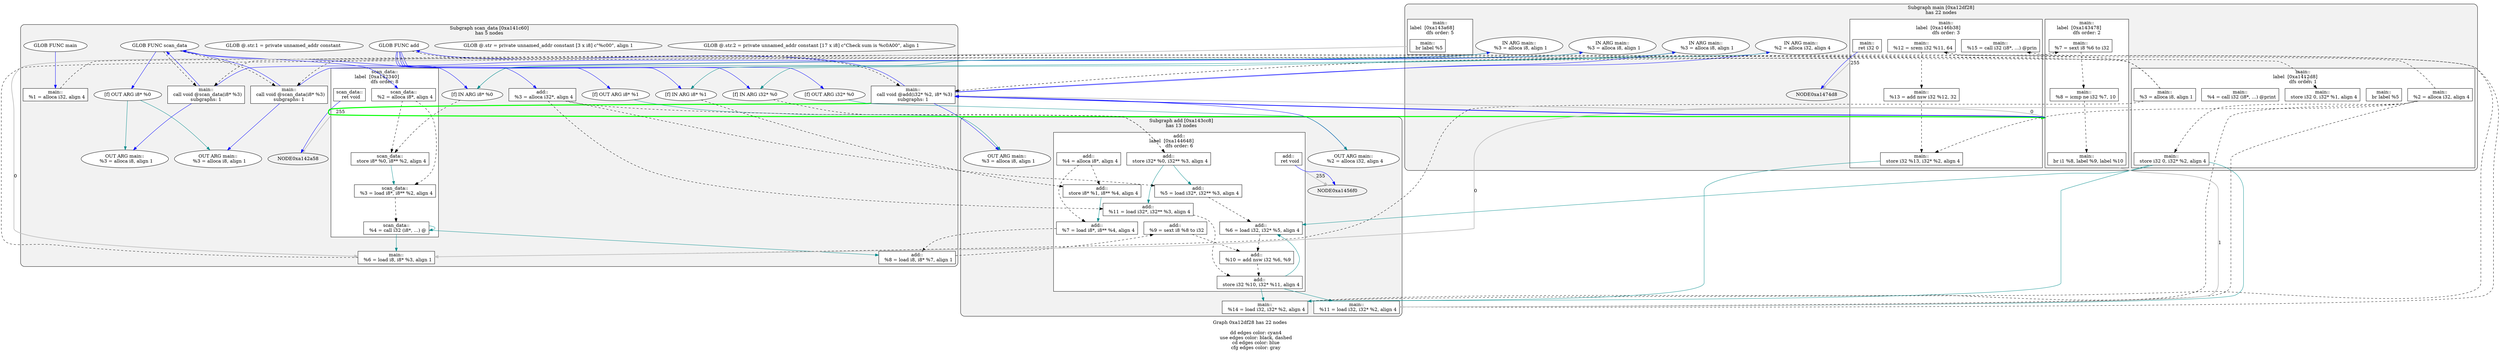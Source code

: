 digraph "DependenceGraph" {
	compound=true label="Graph 0xa12df28 has 22 nodes\n
	dd edges color: cyan4
	use edges color: black, dashed
	cd edges color: blue
	cfg edges color: gray"

	/* subgraph 0xa141c60 nodes */
	subgraph cluster_0xa141c60 {
		style="filled, rounded" fillcolor=gray95
		label="Subgraph scan_data [0xa141c60]\nhas 5 nodes
"
		NODE0xa1420a0 [label="[f] IN ARG i8* %0" style=filled fillcolor=white]
		/* -- node 0xa135290
		 * ------------------------------------------- */
		/* DD edges */
		/* USE edges */
		NODE0xa1420a0 -> NODE0xa142580 [color="black" rank=max style="dashed"]
		/* CD edges */
		/* ID edges */
		NODE0xa1421a0 [label="[f] OUT ARG i8* %0" style=filled fillcolor=white]
		/* -- node 0xa135290
		 * ------------------------------------------- */
		/* DD edges */
		NODE0xa1421a0 -> NODE0xa1430e0 [color="cyan4" rank=max]
		NODE0xa1421a0 -> NODE0xa1467a0 [color="cyan4" rank=max]
		/* USE edges */
		/* CD edges */
		/* ID edges */
		/* Basic Block scan_data::
label  [0xa142340] */
		subgraph cluster_bb_0xa142340 {
			style=filled fillcolor=white
			label="scan_data::
label  [0xa142340]		\ndfs order: 8"
			NODE0xa142450 [shape=rect label="0xa132944"]
			NODE0xa142580 [shape=rect label="0xa12ecd0"]
			NODE0xa1426b0 [shape=rect label="0xa132b04"]
			NODE0xa1427e0 [shape=rect label="0xa132b54"]
			NODE0xa142928 [shape=rect label="0xa135330"]
		} /* cluster_bb_0xa142340 */

	NODE0xa142928 -> NODE0xa142a58 [penwidth=2 label="255"  ltail=cluster_bb_0xa142340  lhead=cluster_bb_0xa142b58  color="gray"]
		NODE0xa142580 [label="scan_data::
  store i8* %0, i8** %2, align 4" style=filled fillcolor=white]
		/* -- node 0xa12ecd0
		 * ------------------------------------------- */
		/* DD edges */
		NODE0xa142580 -> NODE0xa1426b0 [color="cyan4" rank=max]
		/* USE edges */
		/* CD edges */
		/* ID edges */
		NODE0xa142450 [label="scan_data::
  %2 = alloca i8*, align 4" style=filled fillcolor=white]
		/* -- node 0xa132944
		 * ------------------------------------------- */
		/* DD edges */
		/* USE edges */
		NODE0xa142450 -> NODE0xa142580 [color="black" rank=max style="dashed"]
		NODE0xa142450 -> NODE0xa1426b0 [color="black" rank=max style="dashed"]
		/* CD edges */
		/* ID edges */
		NODE0xa1426b0 [label="scan_data::
  %3 = load i8*, i8** %2, align 4" style=filled fillcolor=white]
		/* -- node 0xa132b04
		 * ------------------------------------------- */
		/* DD edges */
		/* USE edges */
		NODE0xa1426b0 -> NODE0xa1427e0 [color="black" rank=max style="dashed"]
		/* CD edges */
		/* ID edges */
		NODE0xa1427e0 [label="scan_data::
  %4 = call i32 (i8*, ...) @" style=filled fillcolor=white]
		/* -- node 0xa132b54
		 * ------------------------------------------- */
		/* DD edges */
		NODE0xa1427e0 -> NODE0xa1427e0 [color="cyan4" rank=max]
		NODE0xa1427e0 -> NODE0xa143588 [color="cyan4" rank=max]
		NODE0xa1427e0 -> NODE0xa144fa8 [color="cyan4" rank=max]
		/* USE edges */
		/* CD edges */
		/* ID edges */
		NODE0xa142928 [label="scan_data::
  ret void" style=filled fillcolor=white]
		/* -- node 0xa135330
		 * ------------------------------------------- */
		/* DD edges */
		/* USE edges */
		/* CD edges */
		NODE0xa142928 -> NODE0xa142a58 [color="blue"]
		/* ID edges */
		NODE0xa141098 [label="GLOB @.str.2 = private unnamed_addr constant [17 x i8] c\"Check sum is %c\0A\00\", align 1" style=filled fillcolor=white]
		/* -- node 0xa12eb6c
		 * ------------------------------------------- */
		/* DD edges */
		/* USE edges */
		/* CD edges */
		/* ID edges */
		NODE0xa1400f0 [label="GLOB @.str = private unnamed_addr constant [3 x i8] c\"%c\00\", align 1" style=filled fillcolor=white]
		/* -- node 0xa12ec14
		 * ------------------------------------------- */
		/* DD edges */
		/* USE edges */
		/* CD edges */
		/* ID edges */
		NODE0xa141d38 [label="GLOB FUNC scan_data" style=filled fillcolor=white]
		/* -- node 0xa12ec6c
		 * ------------------------------------------- */
		/* DD edges */
		/* USE edges */
		NODE0xa141d38 -> NODE0xa141b10 [color="black" rank=max style="dashed"]
		NODE0xa141d38 -> NODE0xa1462c0 [color="black" rank=max style="dashed"]
		/* CD edges */
		NODE0xa141d38 -> NODE0xa1420a0 [color="blue"]
		NODE0xa141d38 -> NODE0xa1421a0 [color="blue"]
		NODE0xa141d38 -> NODE0xa142450 [color="blue"]
		/* ID edges */
		NODE0xa140f98 [label="GLOB @.str.1 = private unnamed_addr constant " style=filled fillcolor=white]
		/* -- node 0xa12f094
		 * ------------------------------------------- */
		/* DD edges */
		/* USE edges */
		/* CD edges */
		/* ID edges */
		NODE0xa143da0 [label="GLOB FUNC add" style=filled fillcolor=white]
		/* -- node 0xa132344
		 * ------------------------------------------- */
		/* DD edges */
		/* USE edges */
		NODE0xa143da0 -> NODE0xa143b78 [color="black" rank=max style="dashed"]
		/* CD edges */
		NODE0xa143da0 -> NODE0xa144108 [color="blue"]
		NODE0xa143da0 -> NODE0xa144208 [color="blue"]
		NODE0xa143da0 -> NODE0xa1443a8 [color="blue"]
		NODE0xa143da0 -> NODE0xa1444a8 [color="blue"]
		NODE0xa143da0 -> NODE0xa144758 [color="blue"]
		/* ID edges */
		NODE0xa1411b8 [label="GLOB FUNC main" style=filled fillcolor=white]
		/* -- node 0xa132394
		 * ------------------------------------------- */
		/* DD edges */
		/* USE edges */
		/* CD edges */
		NODE0xa1411b8 -> NODE0xa1413e8 [color="blue"]
		/* ID edges */
	}
	/* subgraph 0xa143cc8 nodes */
	subgraph cluster_0xa143cc8 {
		style="filled, rounded" fillcolor=gray95
		label="Subgraph add [0xa143cc8]\nhas 13 nodes
"
		NODE0xa144108 [label="[f] IN ARG i32* %0" style=filled fillcolor=white]
		/* -- node 0xa132b80
		 * ------------------------------------------- */
		/* DD edges */
		/* USE edges */
		NODE0xa144108 -> NODE0xa1449b8 [color="black" rank=max style="dashed"]
		/* CD edges */
		/* ID edges */
		NODE0xa144208 [label="[f] OUT ARG i32* %0" style=filled fillcolor=white]
		/* -- node 0xa132b80
		 * ------------------------------------------- */
		/* DD edges */
		NODE0xa144208 -> NODE0xa145d78 [color="cyan4" rank=max]
		/* USE edges */
		/* CD edges */
		/* ID edges */
		NODE0xa1443a8 [label="[f] IN ARG i8* %1" style=filled fillcolor=white]
		/* -- node 0xa132b98
		 * ------------------------------------------- */
		/* DD edges */
		/* USE edges */
		NODE0xa1443a8 -> NODE0xa144ae8 [color="black" rank=max style="dashed"]
		/* CD edges */
		/* ID edges */
		NODE0xa1444a8 [label="[f] OUT ARG i8* %1" style=filled fillcolor=white]
		/* -- node 0xa132b98
		 * ------------------------------------------- */
		/* DD edges */
		NODE0xa1444a8 -> NODE0xa146078 [color="cyan4" rank=max]
		/* USE edges */
		/* CD edges */
		/* ID edges */
		/* Basic Block add::
label  [0xa144648] */
		subgraph cluster_bb_0xa144648 {
			style=filled fillcolor=white
			label="add::
label  [0xa144648]		\ndfs order: 6"
			NODE0xa144758 [shape=rect label="0xa132ddc"]
			NODE0xa144888 [shape=rect label="0xa132e14"]
			NODE0xa1449b8 [shape=rect label="0xa133328"]
			NODE0xa144ae8 [shape=rect label="0xa133368"]
			NODE0xa144c18 [shape=rect label="0xa13339c"]
			NODE0xa144d48 [shape=rect label="0xa1333d4"]
			NODE0xa144e78 [shape=rect label="0xa13340c"]
			NODE0xa144fa8 [shape=rect label="0xa133444"]
			NODE0xa1450d8 [shape=rect label="0xa132e4c"]
			NODE0xa145208 [shape=rect label="0xa133488"]
			NODE0xa145338 [shape=rect label="0xa1334bc"]
			NODE0xa145468 [shape=rect label="0xa133500"]
			NODE0xa145598 [shape=rect label="0xa133528"]
		} /* cluster_bb_0xa144648 */

	NODE0xa145598 -> NODE0xa1456f0 [penwidth=2 label="255"  ltail=cluster_bb_0xa144648  lhead=cluster_bb_0xa1457f0  color="gray"]
		NODE0xa144758 [label="add::
  %3 = alloca i32*, align 4" style=filled fillcolor=white]
		/* -- node 0xa132ddc
		 * ------------------------------------------- */
		/* DD edges */
		/* USE edges */
		NODE0xa144758 -> NODE0xa1449b8 [color="black" rank=max style="dashed"]
		NODE0xa144758 -> NODE0xa144c18 [color="black" rank=max style="dashed"]
		NODE0xa144758 -> NODE0xa145338 [color="black" rank=max style="dashed"]
		/* CD edges */
		/* ID edges */
		NODE0xa144888 [label="add::
  %4 = alloca i8*, align 4" style=filled fillcolor=white]
		/* -- node 0xa132e14
		 * ------------------------------------------- */
		/* DD edges */
		/* USE edges */
		NODE0xa144888 -> NODE0xa144ae8 [color="black" rank=max style="dashed"]
		NODE0xa144888 -> NODE0xa144e78 [color="black" rank=max style="dashed"]
		/* CD edges */
		/* ID edges */
		NODE0xa1450d8 [label="add::
  %9 = sext i8 %8 to i32" style=filled fillcolor=white]
		/* -- node 0xa132e4c
		 * ------------------------------------------- */
		/* DD edges */
		/* USE edges */
		NODE0xa1450d8 -> NODE0xa145208 [color="black" rank=max style="dashed"]
		/* CD edges */
		/* ID edges */
		NODE0xa1449b8 [label="add::
  store i32* %0, i32** %3, align 4" style=filled fillcolor=white]
		/* -- node 0xa133328
		 * ------------------------------------------- */
		/* DD edges */
		NODE0xa1449b8 -> NODE0xa144c18 [color="cyan4" rank=max]
		NODE0xa1449b8 -> NODE0xa145338 [color="cyan4" rank=max]
		/* USE edges */
		/* CD edges */
		/* ID edges */
		NODE0xa144ae8 [label="add::
  store i8* %1, i8** %4, align 4" style=filled fillcolor=white]
		/* -- node 0xa133368
		 * ------------------------------------------- */
		/* DD edges */
		NODE0xa144ae8 -> NODE0xa144e78 [color="cyan4" rank=max]
		/* USE edges */
		/* CD edges */
		/* ID edges */
		NODE0xa144c18 [label="add::
  %5 = load i32*, i32** %3, align 4" style=filled fillcolor=white]
		/* -- node 0xa13339c
		 * ------------------------------------------- */
		/* DD edges */
		/* USE edges */
		NODE0xa144c18 -> NODE0xa144d48 [color="black" rank=max style="dashed"]
		/* CD edges */
		/* ID edges */
		NODE0xa144d48 [label="add::
  %6 = load i32, i32* %5, align 4" style=filled fillcolor=white]
		/* -- node 0xa1333d4
		 * ------------------------------------------- */
		/* DD edges */
		/* USE edges */
		NODE0xa144d48 -> NODE0xa145208 [color="black" rank=max style="dashed"]
		/* CD edges */
		/* ID edges */
		NODE0xa144e78 [label="add::
  %7 = load i8*, i8** %4, align 4" style=filled fillcolor=white]
		/* -- node 0xa13340c
		 * ------------------------------------------- */
		/* DD edges */
		/* USE edges */
		NODE0xa144e78 -> NODE0xa144fa8 [color="black" rank=max style="dashed"]
		/* CD edges */
		/* ID edges */
		NODE0xa144fa8 [label="add::
  %8 = load i8, i8* %7, align 1" style=filled fillcolor=white]
		/* -- node 0xa133444
		 * ------------------------------------------- */
		/* DD edges */
		/* USE edges */
		NODE0xa144fa8 -> NODE0xa1450d8 [color="black" rank=max style="dashed"]
		/* CD edges */
		/* ID edges */
		NODE0xa145208 [label="add::
  %10 = add nsw i32 %6, %9" style=filled fillcolor=white]
		/* -- node 0xa133488
		 * ------------------------------------------- */
		/* DD edges */
		/* USE edges */
		NODE0xa145208 -> NODE0xa145468 [color="black" rank=max style="dashed"]
		/* CD edges */
		/* ID edges */
		NODE0xa145338 [label="add::
  %11 = load i32*, i32** %3, align 4" style=filled fillcolor=white]
		/* -- node 0xa1334bc
		 * ------------------------------------------- */
		/* DD edges */
		/* USE edges */
		NODE0xa145338 -> NODE0xa145468 [color="black" rank=max style="dashed"]
		/* CD edges */
		/* ID edges */
		NODE0xa145468 [label="add::
  store i32 %10, i32* %11, align 4" style=filled fillcolor=white]
		/* -- node 0xa133500
		 * ------------------------------------------- */
		/* DD edges */
		NODE0xa145468 -> NODE0xa144d48 [color="cyan4" rank=max]
		NODE0xa145468 -> NODE0xa146c48 [color="cyan4" rank=max]
		NODE0xa145468 -> NODE0xa147108 [color="cyan4" rank=max]
		/* USE edges */
		/* CD edges */
		/* ID edges */
		NODE0xa145598 [label="add::
  ret void" style=filled fillcolor=white]
		/* -- node 0xa133528
		 * ------------------------------------------- */
		/* DD edges */
		/* USE edges */
		/* CD edges */
		NODE0xa145598 -> NODE0xa1456f0 [color="blue"]
		/* ID edges */
	}
	/* subgraph 0xa12df28 nodes */
	subgraph cluster_0xa12df28 {
		style="filled, rounded" fillcolor=gray95
		label="Subgraph main [0xa12df28]\nhas 22 nodes
"
		/* Basic Block main::
label  [0xa1412d8] */
		subgraph cluster_bb_0xa1412d8 {
			style=filled fillcolor=white
			label="main::
label  [0xa1412d8]		\ndfs order: 1"
			NODE0xa1413e8 [shape=rect label="0xa133704"]
			NODE0xa141508 [shape=rect label="0xa13373c"]
			NODE0xa141638 [shape=rect label="0xa133774"]
			NODE0xa141768 [shape=rect label="0xa1337b8"]
			NODE0xa141898 [shape=rect label="0xa1337f8"]
			NODE0xa1419c8 [shape=rect label="0xa133838"]
			NODE0xa141b10 [shape=rect label="0xa133880"]
			NODE0xa143328 [shape=rect label="0xa1338bc"]
		} /* cluster_bb_0xa1412d8 */

		/* Basic Block main::
label  [0xa143478] */
		subgraph cluster_bb_0xa143478 {
			style=filled fillcolor=white
			label="main::
label  [0xa143478]		\ndfs order: 2"
			NODE0xa143588 [shape=rect label="0xa1338ec"]
			NODE0xa1436b8 [shape=rect label="0xa133924"]
			NODE0xa1437e8 [shape=rect label="0xa131068"]
			NODE0xa143918 [shape=rect label="0xa1310b4"]
		} /* cluster_bb_0xa143478 */

		/* Basic Block main::
label  [0xa143a68] */
		subgraph cluster_bb_0xa143a68 {
			style=filled fillcolor=white
			label="main::
label  [0xa143a68]		\ndfs order: 5"
			NODE0xa143b78 [shape=rect label="0xa1310fc"]
			NODE0xa1462c0 [shape=rect label="0xa131140"]
			NODE0xa1469e8 [shape=rect label="0xa13117c"]
		} /* cluster_bb_0xa143a68 */

		/* Basic Block main::
label  [0xa146b38] */
		subgraph cluster_bb_0xa146b38 {
			style=filled fillcolor=white
			label="main::
label  [0xa146b38]		\ndfs order: 3"
			NODE0xa146c48 [shape=rect label="0xa1311ac"]
			NODE0xa146d78 [shape=rect label="0xa1311f0"]
			NODE0xa146ea8 [shape=rect label="0xa131230"]
			NODE0xa146fd8 [shape=rect label="0xa131270"]
			NODE0xa147108 [shape=rect label="0xa1312a4"]
			NODE0xa147238 [shape=rect label="0xa1312f4"]
			NODE0xa147380 [shape=rect label="0xa13132c"]
		} /* cluster_bb_0xa146b38 */

	NODE0xa143328 -> NODE0xa143588 [penwidth=2 label="0"  ltail=cluster_bb_0xa1412d8  lhead=cluster_bb_0xa143478  color="gray"]
	NODE0xa143918 -> NODE0xa143b78 [penwidth=2 label="0"  ltail=cluster_bb_0xa143478  lhead=cluster_bb_0xa143a68  color="gray"]
	NODE0xa143918 -> NODE0xa146c48 [penwidth=2 label="1"  ltail=cluster_bb_0xa143478  lhead=cluster_bb_0xa146b38  color="gray"]
	NODE0xa143918 -> NODE0xa143b78 [penwidth=2 color=blue  ltail=cluster_bb_0xa143478  lhead=cluster_bb_0xa143a68]
	NODE0xa1469e8 -> NODE0xa143588 [penwidth=2 label="0"  ltail=cluster_bb_0xa143a68  lhead=cluster_bb_0xa143478  color="gray"]
	/* post-dominance frontiers */
NODE0xa143b78 -> NODE0xa143918 [penwidth=3 color=green  ltail=cluster_bb_0xa143a68  lhead=cluster_bb_0xa143478 constraint=false]
	NODE0xa147380 -> NODE0xa1474d8 [penwidth=2 label="255"  ltail=cluster_bb_0xa146b38  lhead=cluster_bb_0xa1475d8  color="gray"]
		NODE0xa1437e8 [label="main::
  %8 = icmp ne i32 %7, 10" style=filled fillcolor=white]
		/* -- node 0xa131068
		 * ------------------------------------------- */
		/* DD edges */
		/* USE edges */
		NODE0xa1437e8 -> NODE0xa143918 [color="black" rank=max style="dashed"]
		/* CD edges */
		/* ID edges */
		NODE0xa143918 [label="main::
  br i1 %8, label %9, label %10" style=filled fillcolor=white]
		/* -- node 0xa1310b4
		 * ------------------------------------------- */
		/* DD edges */
		/* USE edges */
		/* CD edges */
		/* ID edges */
		NODE0xa143b78 [label="main::
  call void @add(i32* %2, i8* %3)\nsubgraphs: 1" style=filled fillcolor=white]
		NODE0xa145c78 [label="IN ARG main::
  %2 = alloca i32, align 4" style=filled fillcolor=white]
		/* -- node 0xa13373c
		 * ------------------------------------------- */
		/* DD edges */
		NODE0xa145c78 -> NODE0xa144108 [color="cyan4" rank=max]
		/* USE edges */
		/* CD edges */
		/* ID edges */
		NODE0xa145d78 [label="OUT ARG main::
  %2 = alloca i32, align 4" style=filled fillcolor=white]
		/* -- node 0xa13373c
		 * ------------------------------------------- */
		/* DD edges */
		/* USE edges */
		/* CD edges */
		/* ID edges */
		NODE0xa145f78 [label="IN ARG main::
  %3 = alloca i8, align 1" style=filled fillcolor=white]
		/* -- node 0xa133774
		 * ------------------------------------------- */
		/* DD edges */
		NODE0xa145f78 -> NODE0xa1443a8 [color="cyan4" rank=max]
		/* USE edges */
		/* CD edges */
		/* ID edges */
		NODE0xa146078 [label="OUT ARG main::
  %3 = alloca i8, align 1" style=filled fillcolor=white]
		/* -- node 0xa133774
		 * ------------------------------------------- */
		/* DD edges */
		/* USE edges */
		/* CD edges */
		/* ID edges */
		/* -- node 0xa1310fc
		 * ------------------------------------------- */
		/* DD edges */
		/* USE edges */
		/* CD edges */
		NODE0xa143b78 -> NODE0xa143da0 [color="blue"]
		NODE0xa143b78 -> NODE0xa145c78 [color="blue"]
		NODE0xa143b78 -> NODE0xa145d78 [color="blue"]
		NODE0xa143b78 -> NODE0xa145f78 [color="blue"]
		NODE0xa143b78 -> NODE0xa146078 [color="blue"]
		/* ID edges */
		NODE0xa1462c0 [label="main::
  call void @scan_data(i8* %3)\nsubgraphs: 1" style=filled fillcolor=white]
		NODE0xa1466a0 [label="IN ARG main::
  %3 = alloca i8, align 1" style=filled fillcolor=white]
		/* -- node 0xa133774
		 * ------------------------------------------- */
		/* DD edges */
		NODE0xa1466a0 -> NODE0xa1420a0 [color="cyan4" rank=max]
		/* USE edges */
		/* CD edges */
		/* ID edges */
		NODE0xa1467a0 [label="OUT ARG main::
  %3 = alloca i8, align 1" style=filled fillcolor=white]
		/* -- node 0xa133774
		 * ------------------------------------------- */
		/* DD edges */
		/* USE edges */
		/* CD edges */
		/* ID edges */
		/* -- node 0xa131140
		 * ------------------------------------------- */
		/* DD edges */
		/* USE edges */
		/* CD edges */
		NODE0xa1462c0 -> NODE0xa141d38 [color="blue"]
		NODE0xa1462c0 -> NODE0xa1466a0 [color="blue"]
		NODE0xa1462c0 -> NODE0xa1467a0 [color="blue"]
		/* ID edges */
		NODE0xa1469e8 [label="main::
  br label %5" style=filled fillcolor=white]
		/* -- node 0xa13117c
		 * ------------------------------------------- */
		/* DD edges */
		/* USE edges */
		/* CD edges */
		/* ID edges */
		NODE0xa146c48 [label="main::
  %11 = load i32, i32* %2, align 4" style=filled fillcolor=white]
		/* -- node 0xa1311ac
		 * ------------------------------------------- */
		/* DD edges */
		/* USE edges */
		NODE0xa146c48 -> NODE0xa146d78 [color="black" rank=max style="dashed"]
		/* CD edges */
		/* ID edges */
		NODE0xa146d78 [label="main::
  %12 = srem i32 %11, 64" style=filled fillcolor=white]
		/* -- node 0xa1311f0
		 * ------------------------------------------- */
		/* DD edges */
		/* USE edges */
		NODE0xa146d78 -> NODE0xa146ea8 [color="black" rank=max style="dashed"]
		/* CD edges */
		/* ID edges */
		NODE0xa146ea8 [label="main::
  %13 = add nsw i32 %12, 32" style=filled fillcolor=white]
		/* -- node 0xa131230
		 * ------------------------------------------- */
		/* DD edges */
		/* USE edges */
		NODE0xa146ea8 -> NODE0xa146fd8 [color="black" rank=max style="dashed"]
		/* CD edges */
		/* ID edges */
		NODE0xa146fd8 [label="main::
  store i32 %13, i32* %2, align 4" style=filled fillcolor=white]
		/* -- node 0xa131270
		 * ------------------------------------------- */
		/* DD edges */
		NODE0xa146fd8 -> NODE0xa147108 [color="cyan4" rank=max]
		/* USE edges */
		/* CD edges */
		/* ID edges */
		NODE0xa147108 [label="main::
  %14 = load i32, i32* %2, align 4" style=filled fillcolor=white]
		/* -- node 0xa1312a4
		 * ------------------------------------------- */
		/* DD edges */
		/* USE edges */
		NODE0xa147108 -> NODE0xa147238 [color="black" rank=max style="dashed"]
		/* CD edges */
		/* ID edges */
		NODE0xa147238 [label="main::
  %15 = call i32 (i8*, ...) @prin" style=filled fillcolor=white]
		/* -- node 0xa1312f4
		 * ------------------------------------------- */
		/* DD edges */
		/* USE edges */
		/* CD edges */
		/* ID edges */
		NODE0xa147380 [label="main::
  ret i32 0" style=filled fillcolor=white]
		/* -- node 0xa13132c
		 * ------------------------------------------- */
		/* DD edges */
		/* USE edges */
		/* CD edges */
		NODE0xa147380 -> NODE0xa1474d8 [color="blue"]
		/* ID edges */
		NODE0xa1413e8 [label="main::
  %1 = alloca i32, align 4" style=filled fillcolor=white]
		/* -- node 0xa133704
		 * ------------------------------------------- */
		/* DD edges */
		/* USE edges */
		NODE0xa1413e8 -> NODE0xa141768 [color="black" rank=max style="dashed"]
		/* CD edges */
		/* ID edges */
		NODE0xa141508 [label="main::
  %2 = alloca i32, align 4" style=filled fillcolor=white]
		/* -- node 0xa13373c
		 * ------------------------------------------- */
		/* DD edges */
		/* USE edges */
		NODE0xa141508 -> NODE0xa141898 [color="black" rank=max style="dashed"]
		NODE0xa141508 -> NODE0xa143b78 [color="black" rank=max style="dashed"]
		NODE0xa141508 -> NODE0xa146c48 [color="black" rank=max style="dashed"]
		NODE0xa141508 -> NODE0xa146fd8 [color="black" rank=max style="dashed"]
		NODE0xa141508 -> NODE0xa147108 [color="black" rank=max style="dashed"]
		/* CD edges */
		/* ID edges */
		NODE0xa141638 [label="main::
  %3 = alloca i8, align 1" style=filled fillcolor=white]
		/* -- node 0xa133774
		 * ------------------------------------------- */
		/* DD edges */
		/* USE edges */
		NODE0xa141638 -> NODE0xa141b10 [color="black" rank=max style="dashed"]
		NODE0xa141638 -> NODE0xa143588 [color="black" rank=max style="dashed"]
		NODE0xa141638 -> NODE0xa143b78 [color="black" rank=max style="dashed"]
		NODE0xa141638 -> NODE0xa1462c0 [color="black" rank=max style="dashed"]
		/* CD edges */
		/* ID edges */
		NODE0xa141768 [label="main::
  store i32 0, i32* %1, align 4" style=filled fillcolor=white]
		/* -- node 0xa1337b8
		 * ------------------------------------------- */
		/* DD edges */
		/* USE edges */
		/* CD edges */
		/* ID edges */
		NODE0xa141898 [label="main::
  store i32 0, i32* %2, align 4" style=filled fillcolor=white]
		/* -- node 0xa1337f8
		 * ------------------------------------------- */
		/* DD edges */
		NODE0xa141898 -> NODE0xa144d48 [color="cyan4" rank=max]
		NODE0xa141898 -> NODE0xa146c48 [color="cyan4" rank=max]
		NODE0xa141898 -> NODE0xa147108 [color="cyan4" rank=max]
		/* USE edges */
		/* CD edges */
		/* ID edges */
		NODE0xa1419c8 [label="main::
  %4 = call i32 (i8*, ...) @print" style=filled fillcolor=white]
		/* -- node 0xa133838
		 * ------------------------------------------- */
		/* DD edges */
		/* USE edges */
		/* CD edges */
		/* ID edges */
		NODE0xa141b10 [label="main::
  call void @scan_data(i8* %3)\nsubgraphs: 1" style=filled fillcolor=white]
		NODE0xa142fe0 [label="IN ARG main::
  %3 = alloca i8, align 1" style=filled fillcolor=white]
		/* -- node 0xa133774
		 * ------------------------------------------- */
		/* DD edges */
		NODE0xa142fe0 -> NODE0xa1420a0 [color="cyan4" rank=max]
		/* USE edges */
		/* CD edges */
		/* ID edges */
		NODE0xa1430e0 [label="OUT ARG main::
  %3 = alloca i8, align 1" style=filled fillcolor=white]
		/* -- node 0xa133774
		 * ------------------------------------------- */
		/* DD edges */
		/* USE edges */
		/* CD edges */
		/* ID edges */
		/* -- node 0xa133880
		 * ------------------------------------------- */
		/* DD edges */
		/* USE edges */
		/* CD edges */
		NODE0xa141b10 -> NODE0xa141d38 [color="blue"]
		NODE0xa141b10 -> NODE0xa142fe0 [color="blue"]
		NODE0xa141b10 -> NODE0xa1430e0 [color="blue"]
		/* ID edges */
		NODE0xa143328 [label="main::
  br label %5" style=filled fillcolor=white]
		/* -- node 0xa1338bc
		 * ------------------------------------------- */
		/* DD edges */
		/* USE edges */
		/* CD edges */
		/* ID edges */
		NODE0xa143588 [label="main::
  %6 = load i8, i8* %3, align 1" style=filled fillcolor=white]
		/* -- node 0xa1338ec
		 * ------------------------------------------- */
		/* DD edges */
		/* USE edges */
		NODE0xa143588 -> NODE0xa1436b8 [color="black" rank=max style="dashed"]
		/* CD edges */
		/* ID edges */
		NODE0xa1436b8 [label="main::
  %7 = sext i8 %6 to i32" style=filled fillcolor=white]
		/* -- node 0xa133924
		 * ------------------------------------------- */
		/* DD edges */
		/* USE edges */
		NODE0xa1436b8 -> NODE0xa1437e8 [color="black" rank=max style="dashed"]
		/* CD edges */
		/* ID edges */
	}
}
